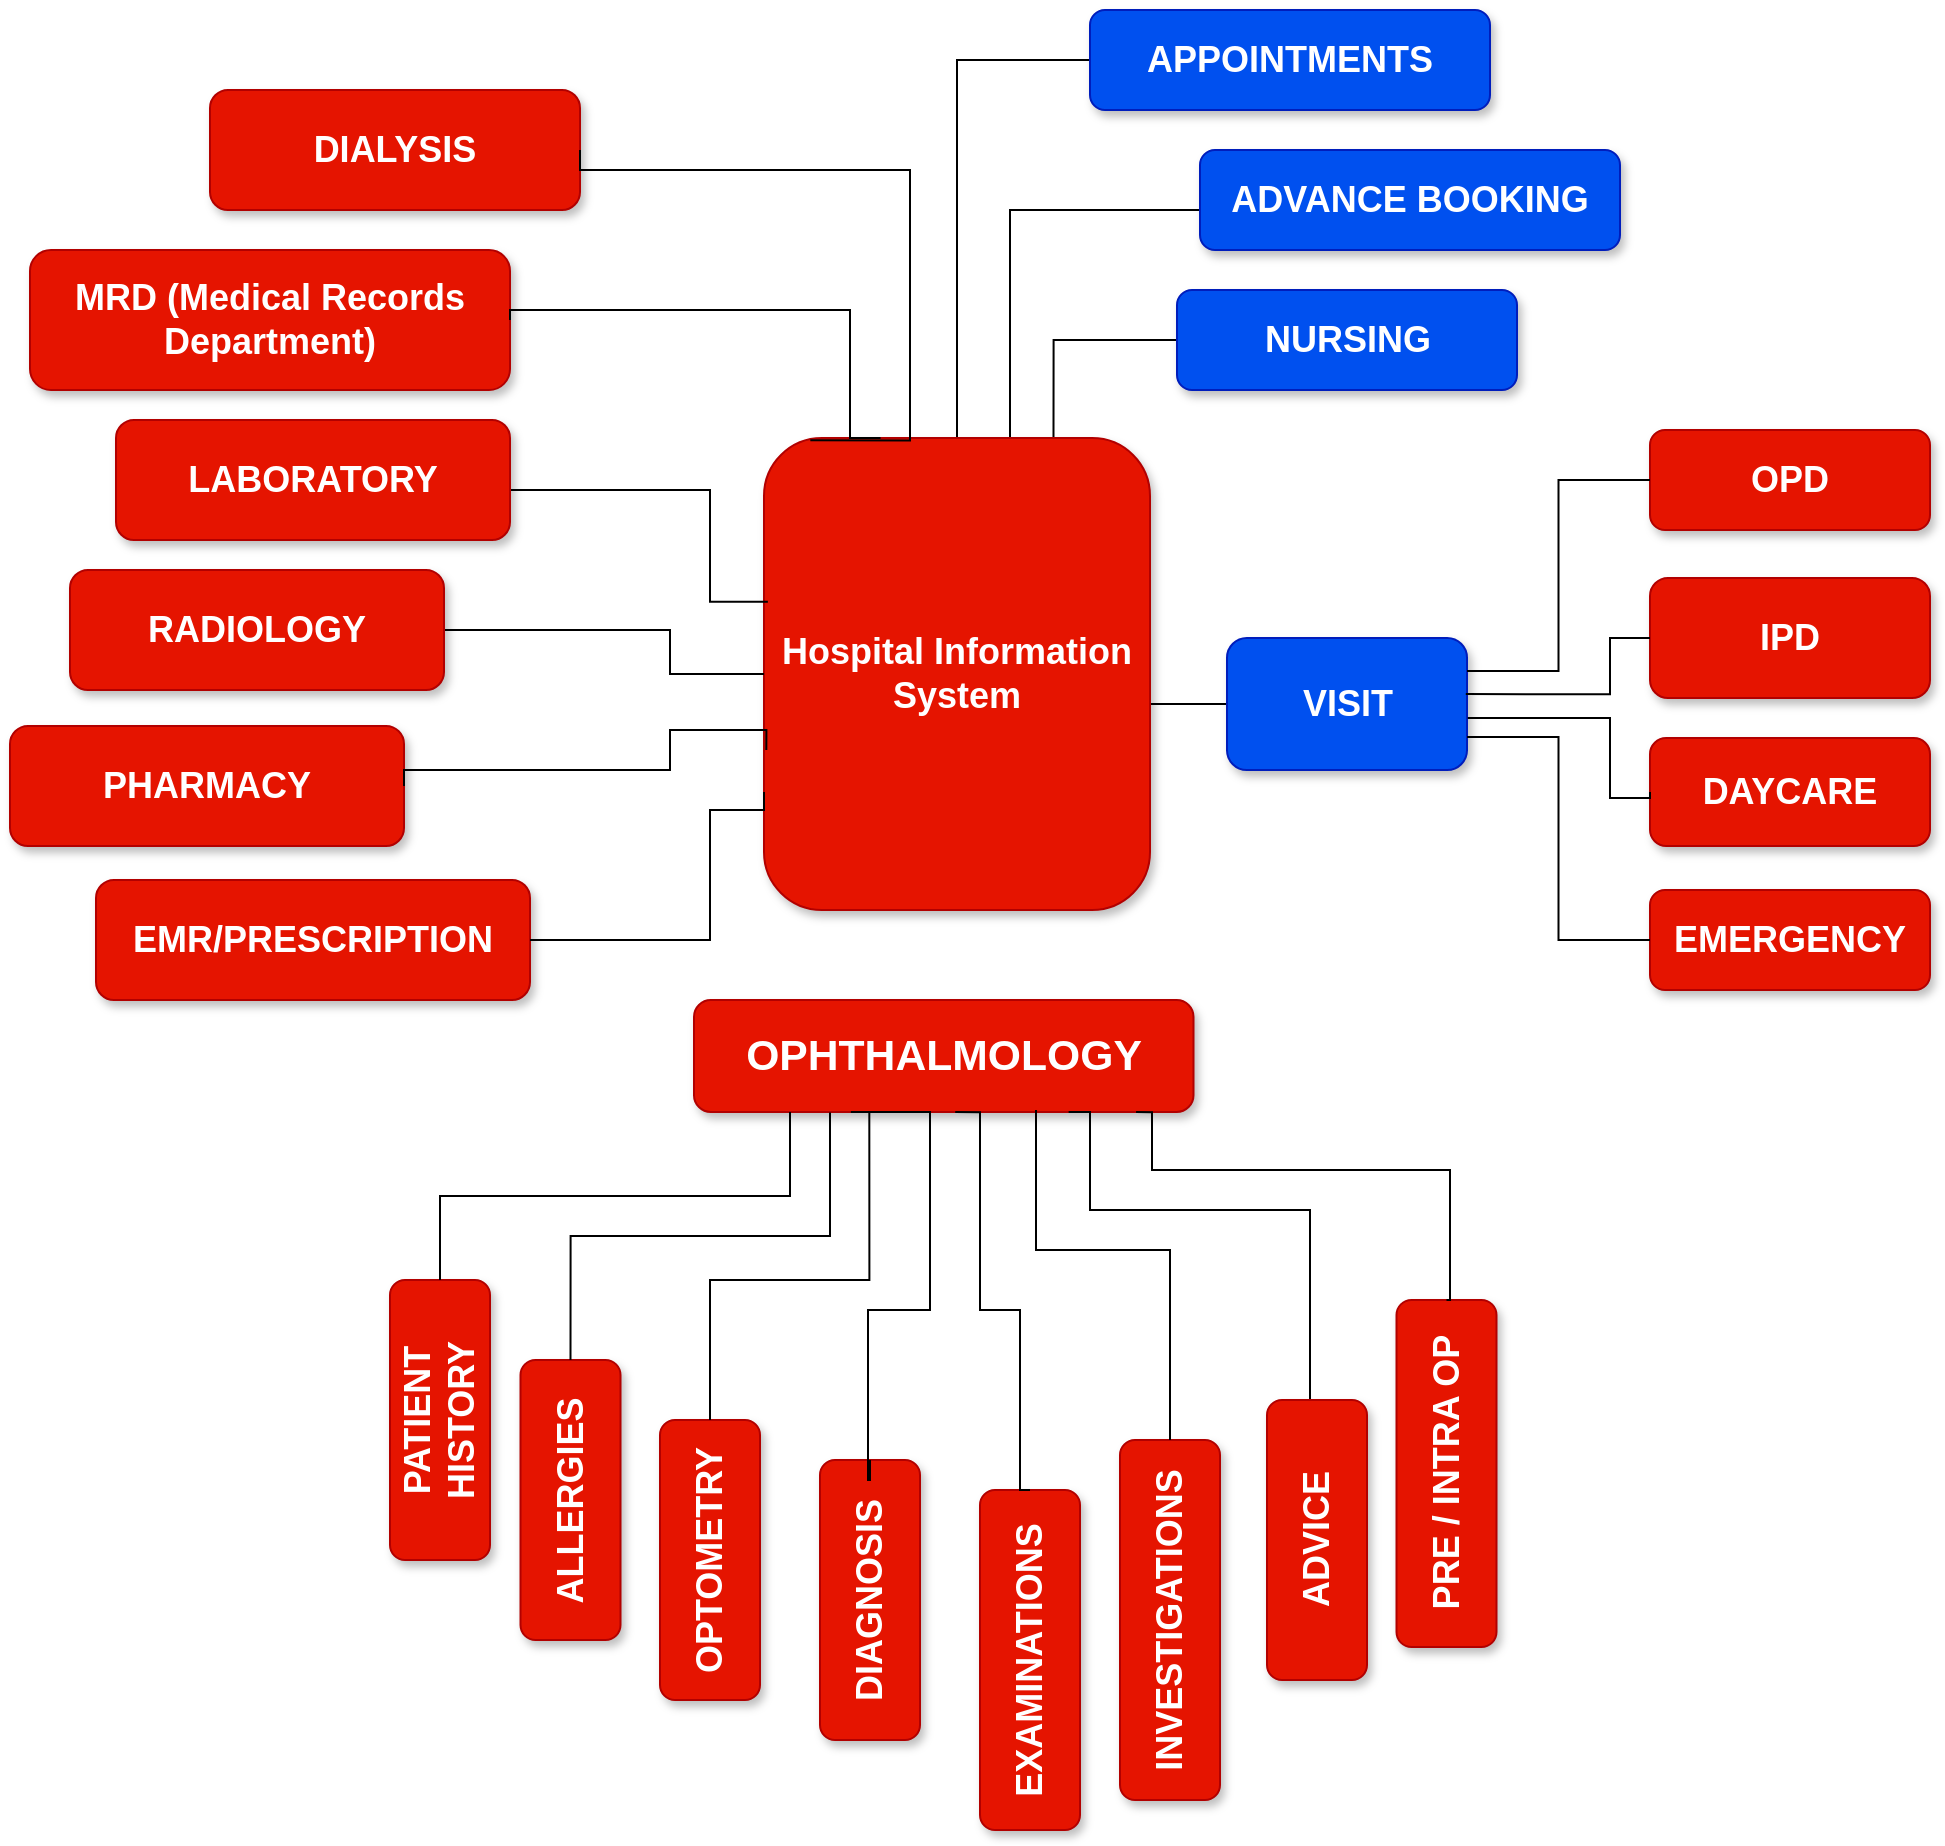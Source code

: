<mxfile version="27.1.6">
  <diagram name="Page-1" id="90a13364-a465-7bf4-72fc-28e22215d7a0">
    <mxGraphModel dx="1892" dy="1288" grid="1" gridSize="10" guides="1" tooltips="1" connect="1" arrows="1" fold="1" page="1" pageScale="1.5" pageWidth="1169" pageHeight="826" background="none" math="0" shadow="0">
      <root>
        <mxCell id="0" style=";html=1;" />
        <mxCell id="1" style=";html=1;" parent="0" />
        <mxCell id="3a17f1ce550125da-13" style="edgeStyle=elbowEdgeStyle;rounded=0;html=1;startArrow=none;startFill=0;jettySize=auto;orthogonalLoop=1;fontSize=18;elbow=vertical;strokeColor=default;endArrow=none;align=center;verticalAlign=middle;fontFamily=Helvetica;fontColor=default;labelBackgroundColor=default;curved=1;fontStyle=1" parent="1" source="3a17f1ce550125da-2" target="3a17f1ce550125da-4" edge="1">
          <mxGeometry relative="1" as="geometry" />
        </mxCell>
        <mxCell id="wzNAJELc3Rrf7rPGQdhp-30" style="edgeStyle=orthogonalEdgeStyle;rounded=0;orthogonalLoop=1;jettySize=auto;html=1;exitX=0.5;exitY=0;exitDx=0;exitDy=0;entryX=0;entryY=0.5;entryDx=0;entryDy=0;endArrow=none;startFill=0;fontStyle=1" edge="1" parent="1" source="3a17f1ce550125da-2" target="wzNAJELc3Rrf7rPGQdhp-21">
          <mxGeometry relative="1" as="geometry" />
        </mxCell>
        <mxCell id="wzNAJELc3Rrf7rPGQdhp-31" style="edgeStyle=orthogonalEdgeStyle;rounded=0;orthogonalLoop=1;jettySize=auto;html=1;exitX=0.75;exitY=0;exitDx=0;exitDy=0;entryX=0;entryY=0.5;entryDx=0;entryDy=0;endArrow=none;startFill=0;fontStyle=1" edge="1" parent="1" source="3a17f1ce550125da-2" target="wzNAJELc3Rrf7rPGQdhp-25">
          <mxGeometry relative="1" as="geometry" />
        </mxCell>
        <mxCell id="wzNAJELc3Rrf7rPGQdhp-33" style="edgeStyle=orthogonalEdgeStyle;rounded=0;orthogonalLoop=1;jettySize=auto;html=1;exitX=0.75;exitY=0;exitDx=0;exitDy=0;entryX=0;entryY=0.5;entryDx=0;entryDy=0;endArrow=none;startFill=0;fontStyle=1" edge="1" parent="1" source="3a17f1ce550125da-2" target="wzNAJELc3Rrf7rPGQdhp-32">
          <mxGeometry relative="1" as="geometry">
            <Array as="points">
              <mxPoint x="910" y="454" />
              <mxPoint x="910" y="340" />
              <mxPoint x="1005" y="340" />
            </Array>
          </mxGeometry>
        </mxCell>
        <mxCell id="3a17f1ce550125da-2" value="Hospital Information System" style="whiteSpace=wrap;html=1;shadow=1;fontSize=18;fillColor=light-dark(#E51400,#FFFFFF);strokeColor=#B20000;rounded=1;align=center;verticalAlign=middle;fontFamily=Helvetica;fontStyle=1;fontColor=#ffffff;" parent="1" vertex="1">
          <mxGeometry x="787" y="454" width="193" height="236" as="geometry" />
        </mxCell>
        <mxCell id="3a17f1ce550125da-4" value="VISIT" style="whiteSpace=wrap;html=1;shadow=1;fontSize=18;fillColor=#0050ef;strokeColor=#001DBC;rounded=1;align=center;verticalAlign=middle;fontFamily=Helvetica;fontColor=#ffffff;fontStyle=1;" parent="1" vertex="1">
          <mxGeometry x="1018.5" y="554" width="120" height="66" as="geometry" />
        </mxCell>
        <mxCell id="3a17f1ce550125da-20" style="rounded=0;html=1;startArrow=none;startFill=0;jettySize=auto;orthogonalLoop=1;fontSize=18;elbow=vertical;strokeColor=default;align=center;verticalAlign=middle;fontFamily=Helvetica;fontColor=default;labelBackgroundColor=default;endArrow=none;entryX=0.01;entryY=0.347;entryDx=0;entryDy=0;entryPerimeter=0;edgeStyle=orthogonalEdgeStyle;curved=0;fontStyle=1" parent="1" source="3a17f1ce550125da-8" target="3a17f1ce550125da-2" edge="1">
          <mxGeometry relative="1" as="geometry">
            <Array as="points">
              <mxPoint x="760" y="480" />
              <mxPoint x="760" y="536" />
            </Array>
          </mxGeometry>
        </mxCell>
        <mxCell id="3a17f1ce550125da-8" value="LABORATORY" style="whiteSpace=wrap;html=1;shadow=1;fontSize=18;fillColor=light-dark(#E51400,#FFFFFF);strokeColor=#B20000;rounded=1;align=center;verticalAlign=middle;fontFamily=Helvetica;fontColor=#ffffff;fontStyle=1;" parent="1" vertex="1">
          <mxGeometry x="463" y="445" width="197" height="60" as="geometry" />
        </mxCell>
        <mxCell id="3a17f1ce550125da-21" style="edgeStyle=orthogonalEdgeStyle;rounded=0;html=1;startArrow=none;startFill=0;jettySize=auto;orthogonalLoop=1;fontSize=18;elbow=vertical;strokeColor=default;align=center;verticalAlign=middle;fontFamily=Helvetica;fontColor=default;labelBackgroundColor=default;endArrow=none;curved=0;fontStyle=1" parent="1" source="3a17f1ce550125da-9" target="3a17f1ce550125da-2" edge="1">
          <mxGeometry relative="1" as="geometry">
            <Array as="points">
              <mxPoint x="740" y="550" />
              <mxPoint x="740" y="572" />
            </Array>
          </mxGeometry>
        </mxCell>
        <mxCell id="3a17f1ce550125da-9" value="RADIOLOGY" style="whiteSpace=wrap;html=1;shadow=1;fontSize=18;fillColor=light-dark(#E51400,#FFFFFF);strokeColor=#B20000;rounded=1;align=center;verticalAlign=middle;fontFamily=Helvetica;fontColor=#ffffff;fontStyle=1;" parent="1" vertex="1">
          <mxGeometry x="440" y="520" width="187" height="60" as="geometry" />
        </mxCell>
        <mxCell id="3a17f1ce550125da-10" value="&lt;span id=&quot;docs-internal-guid-645cfd7d-7fff-0ffe-12d1-b18ff2b2fb76&quot;&gt;&lt;span style=&quot;font-size: 16pt; background-color: transparent; font-variant-numeric: normal; font-variant-east-asian: normal; font-variant-alternates: normal; font-variant-position: normal; font-variant-emoji: normal; vertical-align: baseline; white-space-collapse: preserve;&quot;&gt;OPHTHALMOLOGY&lt;/span&gt;&lt;/span&gt;" style="whiteSpace=wrap;html=1;shadow=1;fontSize=18;fillColor=light-dark(#E51400,#FFFFFF);strokeColor=#B20000;rounded=1;align=center;verticalAlign=middle;fontFamily=Helvetica;fontColor=#ffffff;fontStyle=1;" parent="1" vertex="1">
          <mxGeometry x="752" y="735" width="249.75" height="56" as="geometry" />
        </mxCell>
        <mxCell id="wzNAJELc3Rrf7rPGQdhp-2" value="OPD" style="rounded=1;whiteSpace=wrap;fontSize=18;fontStyle=1;shadow=1;strokeColor=#B20000;align=center;verticalAlign=middle;fontFamily=Helvetica;fontColor=#ffffff;fillColor=light-dark(#E51400,#FFFFFF);" vertex="1" parent="1">
          <mxGeometry x="1230" y="450" width="140" height="50" as="geometry" />
        </mxCell>
        <mxCell id="wzNAJELc3Rrf7rPGQdhp-6" value="IPD" style="rounded=1;whiteSpace=wrap;html=1;fontSize=18;fontStyle=1;shadow=1;strokeColor=#B20000;align=center;verticalAlign=middle;fontFamily=Helvetica;fontColor=#ffffff;fillColor=light-dark(#E51400,#FFFFFF);" vertex="1" parent="1">
          <mxGeometry x="1230" y="524" width="140" height="60" as="geometry" />
        </mxCell>
        <mxCell id="wzNAJELc3Rrf7rPGQdhp-7" value="EMERGENCY" style="rounded=1;whiteSpace=wrap;html=1;fontSize=18;fontStyle=1;shadow=1;strokeColor=#B20000;align=center;verticalAlign=middle;fontFamily=Helvetica;fontColor=#ffffff;fillColor=light-dark(#E51400,#FFFFFF);" vertex="1" parent="1">
          <mxGeometry x="1230" y="680" width="140" height="50" as="geometry" />
        </mxCell>
        <mxCell id="wzNAJELc3Rrf7rPGQdhp-8" value="DAYCARE" style="rounded=1;whiteSpace=wrap;html=1;fontSize=18;fontStyle=1;shadow=1;strokeColor=#B20000;align=center;verticalAlign=middle;fontFamily=Helvetica;fontColor=#ffffff;fillColor=light-dark(#E51400,#FFFFFF);" vertex="1" parent="1">
          <mxGeometry x="1230" y="604" width="140" height="54" as="geometry" />
        </mxCell>
        <mxCell id="wzNAJELc3Rrf7rPGQdhp-9" value="" style="endArrow=none;html=1;rounded=0;entryX=0;entryY=0.5;entryDx=0;entryDy=0;exitX=0.995;exitY=0.425;exitDx=0;exitDy=0;edgeStyle=orthogonalEdgeStyle;strokeColor=default;align=center;verticalAlign=middle;fontFamily=Helvetica;fontSize=18;fontColor=default;labelBackgroundColor=default;elbow=vertical;startArrow=none;startFill=0;curved=0;exitPerimeter=0;fontStyle=1" edge="1" parent="1" source="3a17f1ce550125da-4" target="wzNAJELc3Rrf7rPGQdhp-6">
          <mxGeometry width="50" height="50" relative="1" as="geometry">
            <mxPoint x="990" y="700" as="sourcePoint" />
            <mxPoint x="1040" y="650" as="targetPoint" />
            <Array as="points">
              <mxPoint x="1210" y="582" />
              <mxPoint x="1210" y="554" />
            </Array>
          </mxGeometry>
        </mxCell>
        <mxCell id="wzNAJELc3Rrf7rPGQdhp-10" value="" style="html=1;rounded=0;exitX=0;exitY=0.5;exitDx=0;exitDy=0;edgeStyle=orthogonalEdgeStyle;endArrow=none;startFill=0;entryX=1;entryY=0.25;entryDx=0;entryDy=0;strokeColor=default;align=center;verticalAlign=middle;fontFamily=Helvetica;fontSize=18;fontColor=default;labelBackgroundColor=default;elbow=vertical;startArrow=none;curved=0;fontStyle=1" edge="1" parent="1" source="wzNAJELc3Rrf7rPGQdhp-2" target="3a17f1ce550125da-4">
          <mxGeometry width="100" relative="1" as="geometry">
            <mxPoint x="960" y="670" as="sourcePoint" />
            <mxPoint x="1190" y="570" as="targetPoint" />
          </mxGeometry>
        </mxCell>
        <mxCell id="wzNAJELc3Rrf7rPGQdhp-11" value="" style="html=1;rounded=0;exitX=0;exitY=0.5;exitDx=0;exitDy=0;edgeStyle=orthogonalEdgeStyle;endArrow=none;startFill=0;entryX=1.003;entryY=0.606;entryDx=0;entryDy=0;entryPerimeter=0;strokeColor=default;align=center;verticalAlign=middle;fontFamily=Helvetica;fontSize=18;fontColor=default;labelBackgroundColor=default;elbow=vertical;startArrow=none;curved=0;fontStyle=1" edge="1" parent="1" source="wzNAJELc3Rrf7rPGQdhp-8" target="3a17f1ce550125da-4">
          <mxGeometry width="100" relative="1" as="geometry">
            <mxPoint x="1223" y="640" as="sourcePoint" />
            <mxPoint x="1157" y="590" as="targetPoint" />
            <Array as="points">
              <mxPoint x="1210" y="634" />
              <mxPoint x="1210" y="594" />
            </Array>
          </mxGeometry>
        </mxCell>
        <mxCell id="wzNAJELc3Rrf7rPGQdhp-12" value="" style="html=1;rounded=0;exitX=0;exitY=0.5;exitDx=0;exitDy=0;edgeStyle=orthogonalEdgeStyle;endArrow=none;startFill=0;entryX=1;entryY=0.75;entryDx=0;entryDy=0;strokeColor=default;align=center;verticalAlign=middle;fontFamily=Helvetica;fontSize=18;fontColor=default;labelBackgroundColor=default;elbow=vertical;startArrow=none;curved=0;fontStyle=1" edge="1" parent="1" source="wzNAJELc3Rrf7rPGQdhp-7" target="3a17f1ce550125da-4">
          <mxGeometry width="100" relative="1" as="geometry">
            <mxPoint x="1113" y="750" as="sourcePoint" />
            <mxPoint x="1040" y="839" as="targetPoint" />
          </mxGeometry>
        </mxCell>
        <mxCell id="wzNAJELc3Rrf7rPGQdhp-13" value="PHARMACY" style="whiteSpace=wrap;html=1;shadow=1;fontSize=18;fillColor=light-dark(#E51400,#FFFFFF);strokeColor=#B20000;rounded=1;align=center;verticalAlign=middle;fontFamily=Helvetica;fontColor=#ffffff;fontStyle=1;" vertex="1" parent="1">
          <mxGeometry x="410" y="598" width="197" height="60" as="geometry" />
        </mxCell>
        <mxCell id="wzNAJELc3Rrf7rPGQdhp-14" style="edgeStyle=orthogonalEdgeStyle;rounded=0;html=1;startArrow=none;startFill=0;jettySize=auto;orthogonalLoop=1;fontSize=18;elbow=vertical;strokeColor=default;endArrow=none;exitX=1;exitY=0.5;exitDx=0;exitDy=0;align=center;verticalAlign=middle;fontFamily=Helvetica;fontColor=default;labelBackgroundColor=default;entryX=0.006;entryY=0.661;entryDx=0;entryDy=0;entryPerimeter=0;curved=0;fontStyle=1" edge="1" parent="1" source="wzNAJELc3Rrf7rPGQdhp-13" target="3a17f1ce550125da-2">
          <mxGeometry relative="1" as="geometry">
            <mxPoint x="750" y="720" as="sourcePoint" />
            <mxPoint x="770" y="574" as="targetPoint" />
            <Array as="points">
              <mxPoint x="607" y="620" />
              <mxPoint x="740" y="620" />
              <mxPoint x="740" y="600" />
              <mxPoint x="788" y="600" />
            </Array>
          </mxGeometry>
        </mxCell>
        <mxCell id="wzNAJELc3Rrf7rPGQdhp-19" value="EMR/PRESCRIPTION" style="whiteSpace=wrap;html=1;shadow=1;fontSize=18;fillColor=light-dark(#E51400,#FFFFFF);strokeColor=#B20000;rounded=1;align=center;verticalAlign=middle;fontFamily=Helvetica;fontColor=#ffffff;fontStyle=1;" vertex="1" parent="1">
          <mxGeometry x="453" y="675" width="217" height="60" as="geometry" />
        </mxCell>
        <mxCell id="wzNAJELc3Rrf7rPGQdhp-20" style="edgeStyle=orthogonalEdgeStyle;rounded=0;html=1;startArrow=none;startFill=0;jettySize=auto;orthogonalLoop=1;fontSize=18;elbow=vertical;strokeColor=default;endArrow=none;exitX=1;exitY=0.5;exitDx=0;exitDy=0;align=center;verticalAlign=middle;fontFamily=Helvetica;fontColor=default;labelBackgroundColor=default;entryX=0;entryY=0.75;entryDx=0;entryDy=0;curved=0;fontStyle=1" edge="1" parent="1" source="wzNAJELc3Rrf7rPGQdhp-19" target="3a17f1ce550125da-2">
          <mxGeometry relative="1" as="geometry">
            <mxPoint x="730" y="610" as="sourcePoint" />
            <mxPoint x="841" y="646" as="targetPoint" />
            <Array as="points">
              <mxPoint x="760" y="705" />
              <mxPoint x="760" y="640" />
              <mxPoint x="787" y="640" />
            </Array>
          </mxGeometry>
        </mxCell>
        <mxCell id="wzNAJELc3Rrf7rPGQdhp-21" value="APPOINTMENTS" style="whiteSpace=wrap;html=1;shadow=1;fontSize=18;fillColor=#0050ef;strokeColor=#001DBC;rounded=1;align=center;verticalAlign=middle;fontFamily=Helvetica;fontColor=#ffffff;fontStyle=1;" vertex="1" parent="1">
          <mxGeometry x="950" y="240" width="200" height="50" as="geometry" />
        </mxCell>
        <mxCell id="wzNAJELc3Rrf7rPGQdhp-22" value="DIALYSIS" style="whiteSpace=wrap;html=1;shadow=1;fontSize=18;fillColor=light-dark(#E51400,#FFFFFF);strokeColor=#B20000;rounded=1;align=center;verticalAlign=middle;fontFamily=Helvetica;fontColor=#ffffff;fontStyle=1;" vertex="1" parent="1">
          <mxGeometry x="510" y="280" width="185" height="60" as="geometry" />
        </mxCell>
        <mxCell id="wzNAJELc3Rrf7rPGQdhp-23" style="edgeStyle=orthogonalEdgeStyle;rounded=0;html=1;startArrow=none;startFill=0;jettySize=auto;orthogonalLoop=1;fontSize=18;elbow=vertical;strokeColor=default;endArrow=none;exitX=1;exitY=0.5;exitDx=0;exitDy=0;align=center;verticalAlign=middle;fontFamily=Helvetica;fontColor=default;labelBackgroundColor=default;curved=0;entryX=0.12;entryY=0.005;entryDx=0;entryDy=0;entryPerimeter=0;fontStyle=1" edge="1" parent="1" source="wzNAJELc3Rrf7rPGQdhp-22" target="3a17f1ce550125da-2">
          <mxGeometry relative="1" as="geometry">
            <mxPoint x="936.5" y="280" as="sourcePoint" />
            <mxPoint x="993.5" y="301" as="targetPoint" />
            <Array as="points">
              <mxPoint x="860" y="320" />
              <mxPoint x="860" y="455" />
            </Array>
          </mxGeometry>
        </mxCell>
        <mxCell id="wzNAJELc3Rrf7rPGQdhp-24" value="&lt;div style=&quot;&quot;&gt;&lt;span style=&quot;background-color: transparent;&quot;&gt;MRD (Medical Records Department)&lt;/span&gt;&lt;/div&gt;" style="whiteSpace=wrap;html=1;shadow=1;fontSize=18;fillColor=light-dark(#E51400,#FFFFFF);strokeColor=#B20000;rounded=1;align=center;verticalAlign=middle;fontFamily=Helvetica;fontColor=#ffffff;fontStyle=1;" vertex="1" parent="1">
          <mxGeometry x="420" y="360" width="240" height="70" as="geometry" />
        </mxCell>
        <mxCell id="wzNAJELc3Rrf7rPGQdhp-25" value="NURSING" style="whiteSpace=wrap;html=1;shadow=1;fontSize=18;fillColor=#0050ef;strokeColor=#001DBC;rounded=1;align=center;verticalAlign=middle;fontFamily=Helvetica;fontColor=#ffffff;fontStyle=1;" vertex="1" parent="1">
          <mxGeometry x="993.5" y="380" width="170" height="50" as="geometry" />
        </mxCell>
        <mxCell id="wzNAJELc3Rrf7rPGQdhp-32" value="ADVANCE BOOKING" style="whiteSpace=wrap;html=1;shadow=1;fontSize=18;fillColor=#0050ef;strokeColor=#001DBC;rounded=1;align=center;verticalAlign=middle;fontFamily=Helvetica;fontColor=#ffffff;fontStyle=1;" vertex="1" parent="1">
          <mxGeometry x="1005" y="310" width="210" height="50" as="geometry" />
        </mxCell>
        <mxCell id="wzNAJELc3Rrf7rPGQdhp-34" style="edgeStyle=orthogonalEdgeStyle;rounded=0;orthogonalLoop=1;jettySize=auto;html=1;exitX=1;exitY=0.5;exitDx=0;exitDy=0;endArrow=none;startFill=0;entryX=0.302;entryY=0;entryDx=0;entryDy=0;entryPerimeter=0;fontStyle=1" edge="1" parent="1" source="wzNAJELc3Rrf7rPGQdhp-24" target="3a17f1ce550125da-2">
          <mxGeometry relative="1" as="geometry">
            <mxPoint x="845" y="450" as="targetPoint" />
            <Array as="points">
              <mxPoint x="660" y="390" />
              <mxPoint x="830" y="390" />
              <mxPoint x="830" y="454" />
            </Array>
          </mxGeometry>
        </mxCell>
        <mxCell id="wzNAJELc3Rrf7rPGQdhp-35" value="PATIENT HISTORY" style="rounded=1;whiteSpace=wrap;fontSize=18;rotation=-90;fontStyle=1;shadow=1;strokeColor=#B20000;align=center;verticalAlign=middle;fontFamily=Helvetica;fontColor=#ffffff;fillColor=light-dark(#E51400,#FFFFFF);" vertex="1" parent="1">
          <mxGeometry x="555" y="920" width="140" height="50" as="geometry" />
        </mxCell>
        <mxCell id="wzNAJELc3Rrf7rPGQdhp-36" value="ALLERGIES" style="rounded=1;whiteSpace=wrap;fontSize=18;rotation=-90;fontStyle=1;shadow=1;strokeColor=#B20000;align=center;verticalAlign=middle;fontFamily=Helvetica;fontColor=#ffffff;fillColor=light-dark(#E51400,#FFFFFF);" vertex="1" parent="1">
          <mxGeometry x="620.25" y="960" width="140" height="50" as="geometry" />
        </mxCell>
        <mxCell id="wzNAJELc3Rrf7rPGQdhp-37" value="OPTOMETRY" style="rounded=1;whiteSpace=wrap;fontSize=18;rotation=-90;fontStyle=1;shadow=1;strokeColor=#B20000;align=center;verticalAlign=middle;fontFamily=Helvetica;fontColor=#ffffff;fillColor=light-dark(#E51400,#FFFFFF);" vertex="1" parent="1">
          <mxGeometry x="690" y="990" width="140" height="50" as="geometry" />
        </mxCell>
        <mxCell id="wzNAJELc3Rrf7rPGQdhp-38" value="DIAGNOSIS" style="rounded=1;whiteSpace=wrap;fontSize=18;rotation=-90;fontStyle=1;shadow=1;strokeColor=#B20000;align=center;verticalAlign=middle;fontFamily=Helvetica;fontColor=#ffffff;fillColor=light-dark(#E51400,#FFFFFF);" vertex="1" parent="1">
          <mxGeometry x="770" y="1010" width="140" height="50" as="geometry" />
        </mxCell>
        <mxCell id="wzNAJELc3Rrf7rPGQdhp-39" value="EXAMINATIONS" style="rounded=1;whiteSpace=wrap;fontSize=18;rotation=-90;fontStyle=1;shadow=1;strokeColor=#B20000;align=center;verticalAlign=middle;fontFamily=Helvetica;fontColor=#ffffff;fillColor=light-dark(#E51400,#FFFFFF);" vertex="1" parent="1">
          <mxGeometry x="835" y="1040" width="170" height="50" as="geometry" />
        </mxCell>
        <mxCell id="wzNAJELc3Rrf7rPGQdhp-40" value="INVESTIGATIONS" style="rounded=1;whiteSpace=wrap;fontSize=18;rotation=-90;fontStyle=1;shadow=1;strokeColor=#B20000;align=center;verticalAlign=middle;fontFamily=Helvetica;fontColor=#ffffff;fillColor=light-dark(#E51400,#FFFFFF);" vertex="1" parent="1">
          <mxGeometry x="900" y="1020" width="180" height="50" as="geometry" />
        </mxCell>
        <mxCell id="wzNAJELc3Rrf7rPGQdhp-41" style="edgeStyle=orthogonalEdgeStyle;rounded=0;orthogonalLoop=1;jettySize=auto;html=1;exitX=1;exitY=0.5;exitDx=0;exitDy=0;strokeColor=default;align=center;verticalAlign=middle;fontFamily=Helvetica;fontSize=18;fontColor=default;labelBackgroundColor=default;elbow=vertical;startArrow=none;startFill=0;endArrow=none;curved=0;fontStyle=1" edge="1" parent="1" source="wzNAJELc3Rrf7rPGQdhp-35">
          <mxGeometry relative="1" as="geometry">
            <mxPoint x="800" y="791" as="targetPoint" />
            <Array as="points">
              <mxPoint x="625" y="833" />
              <mxPoint x="800" y="833" />
              <mxPoint x="800" y="791" />
            </Array>
          </mxGeometry>
        </mxCell>
        <mxCell id="wzNAJELc3Rrf7rPGQdhp-42" style="edgeStyle=orthogonalEdgeStyle;rounded=0;orthogonalLoop=1;jettySize=auto;html=1;exitX=1;exitY=0.5;exitDx=0;exitDy=0;entryX=0.27;entryY=1.006;entryDx=0;entryDy=0;entryPerimeter=0;strokeColor=default;align=center;verticalAlign=middle;fontFamily=Helvetica;fontSize=18;fontColor=default;labelBackgroundColor=default;elbow=vertical;startArrow=none;startFill=0;endArrow=none;curved=0;fontStyle=1" edge="1" parent="1" source="wzNAJELc3Rrf7rPGQdhp-36" target="3a17f1ce550125da-10">
          <mxGeometry relative="1" as="geometry">
            <Array as="points">
              <mxPoint x="690" y="853" />
              <mxPoint x="820" y="853" />
              <mxPoint x="820" y="791" />
            </Array>
          </mxGeometry>
        </mxCell>
        <mxCell id="wzNAJELc3Rrf7rPGQdhp-43" style="edgeStyle=orthogonalEdgeStyle;rounded=0;orthogonalLoop=1;jettySize=auto;html=1;exitX=1;exitY=0.5;exitDx=0;exitDy=0;strokeColor=default;align=center;verticalAlign=middle;fontFamily=Helvetica;fontSize=18;fontColor=default;labelBackgroundColor=default;elbow=vertical;startArrow=none;startFill=0;endArrow=none;curved=0;fontStyle=1;entryX=0.351;entryY=1.006;entryDx=0;entryDy=0;entryPerimeter=0;" edge="1" parent="1" source="wzNAJELc3Rrf7rPGQdhp-37" target="3a17f1ce550125da-10">
          <mxGeometry relative="1" as="geometry">
            <mxPoint x="850" y="820" as="targetPoint" />
            <Array as="points">
              <mxPoint x="760" y="875" />
              <mxPoint x="840" y="875" />
            </Array>
          </mxGeometry>
        </mxCell>
        <mxCell id="wzNAJELc3Rrf7rPGQdhp-45" style="edgeStyle=orthogonalEdgeStyle;rounded=0;orthogonalLoop=1;jettySize=auto;html=1;exitX=1;exitY=0.5;exitDx=0;exitDy=0;entryX=0.314;entryY=1;entryDx=0;entryDy=0;entryPerimeter=0;strokeColor=default;align=center;verticalAlign=middle;fontFamily=Helvetica;fontSize=18;fontColor=default;labelBackgroundColor=default;elbow=vertical;startArrow=none;startFill=0;endArrow=none;curved=0;fontStyle=1" edge="1" parent="1" source="wzNAJELc3Rrf7rPGQdhp-38" target="3a17f1ce550125da-10">
          <mxGeometry relative="1" as="geometry">
            <mxPoint x="840" y="800" as="targetPoint" />
            <Array as="points">
              <mxPoint x="840" y="975" />
              <mxPoint x="839" y="890" />
              <mxPoint x="870" y="890" />
              <mxPoint x="870" y="791" />
            </Array>
          </mxGeometry>
        </mxCell>
        <mxCell id="wzNAJELc3Rrf7rPGQdhp-46" style="edgeStyle=orthogonalEdgeStyle;rounded=0;orthogonalLoop=1;jettySize=auto;html=1;exitX=1;exitY=0.5;exitDx=0;exitDy=0;entryX=0.523;entryY=1.001;entryDx=0;entryDy=0;entryPerimeter=0;endArrow=none;startFill=0;fontStyle=1" edge="1" parent="1" source="wzNAJELc3Rrf7rPGQdhp-39" target="3a17f1ce550125da-10">
          <mxGeometry relative="1" as="geometry">
            <mxPoint x="884" y="800" as="targetPoint" />
            <Array as="points">
              <mxPoint x="915" y="890" />
              <mxPoint x="895" y="890" />
              <mxPoint x="895" y="791" />
            </Array>
          </mxGeometry>
        </mxCell>
        <mxCell id="wzNAJELc3Rrf7rPGQdhp-47" style="edgeStyle=orthogonalEdgeStyle;rounded=0;orthogonalLoop=1;jettySize=auto;html=1;exitX=1;exitY=0.5;exitDx=0;exitDy=0;strokeColor=default;align=center;verticalAlign=middle;fontFamily=Helvetica;fontSize=18;fontColor=default;labelBackgroundColor=default;elbow=vertical;startArrow=none;startFill=0;endArrow=none;curved=0;fontStyle=1" edge="1" parent="1" source="wzNAJELc3Rrf7rPGQdhp-40">
          <mxGeometry relative="1" as="geometry">
            <mxPoint x="923" y="790" as="targetPoint" />
            <Array as="points">
              <mxPoint x="990" y="860" />
              <mxPoint x="923" y="860" />
              <mxPoint x="923" y="791" />
            </Array>
          </mxGeometry>
        </mxCell>
        <mxCell id="wzNAJELc3Rrf7rPGQdhp-50" style="edgeStyle=orthogonalEdgeStyle;rounded=0;orthogonalLoop=1;jettySize=auto;html=1;exitX=1;exitY=0.5;exitDx=0;exitDy=0;entryX=0.75;entryY=1;entryDx=0;entryDy=0;strokeColor=default;align=center;verticalAlign=middle;fontFamily=Helvetica;fontSize=18;fontColor=default;labelBackgroundColor=default;elbow=vertical;startArrow=none;startFill=0;endArrow=none;curved=0;fontStyle=1" edge="1" parent="1" source="wzNAJELc3Rrf7rPGQdhp-48" target="3a17f1ce550125da-10">
          <mxGeometry relative="1" as="geometry">
            <Array as="points">
              <mxPoint x="1060" y="935" />
              <mxPoint x="1060" y="840" />
              <mxPoint x="950" y="840" />
              <mxPoint x="950" y="791" />
            </Array>
          </mxGeometry>
        </mxCell>
        <mxCell id="wzNAJELc3Rrf7rPGQdhp-48" value="ADVICE" style="rounded=1;whiteSpace=wrap;fontSize=18;rotation=-90;fontStyle=1;shadow=1;strokeColor=#B20000;align=center;verticalAlign=middle;fontFamily=Helvetica;fontColor=#ffffff;fillColor=light-dark(#E51400,#FFFFFF);" vertex="1" parent="1">
          <mxGeometry x="993.5" y="980" width="140" height="50" as="geometry" />
        </mxCell>
        <mxCell id="wzNAJELc3Rrf7rPGQdhp-51" value="PRE / INTRA OP" style="rounded=1;whiteSpace=wrap;fontSize=18;rotation=-90;fontStyle=1;shadow=1;strokeColor=#B20000;align=center;verticalAlign=middle;fontFamily=Helvetica;fontColor=#ffffff;fillColor=light-dark(#E51400,#FFFFFF);" vertex="1" parent="1">
          <mxGeometry x="1041.5" y="946.75" width="173.5" height="50" as="geometry" />
        </mxCell>
        <mxCell id="wzNAJELc3Rrf7rPGQdhp-52" style="edgeStyle=orthogonalEdgeStyle;rounded=0;orthogonalLoop=1;jettySize=auto;html=1;exitX=1;exitY=0.5;exitDx=0;exitDy=0;strokeColor=default;align=center;verticalAlign=middle;fontFamily=Helvetica;fontSize=18;fontColor=default;labelBackgroundColor=default;elbow=vertical;startArrow=none;startFill=0;endArrow=none;curved=0;entryX=0.885;entryY=1.001;entryDx=0;entryDy=0;entryPerimeter=0;fontStyle=1" edge="1" parent="1" source="wzNAJELc3Rrf7rPGQdhp-51" target="3a17f1ce550125da-10">
          <mxGeometry relative="1" as="geometry">
            <mxPoint x="978" y="790" as="targetPoint" />
            <Array as="points">
              <mxPoint x="1130" y="885" />
              <mxPoint x="1130" y="820" />
              <mxPoint x="981" y="820" />
            </Array>
          </mxGeometry>
        </mxCell>
      </root>
    </mxGraphModel>
  </diagram>
</mxfile>
